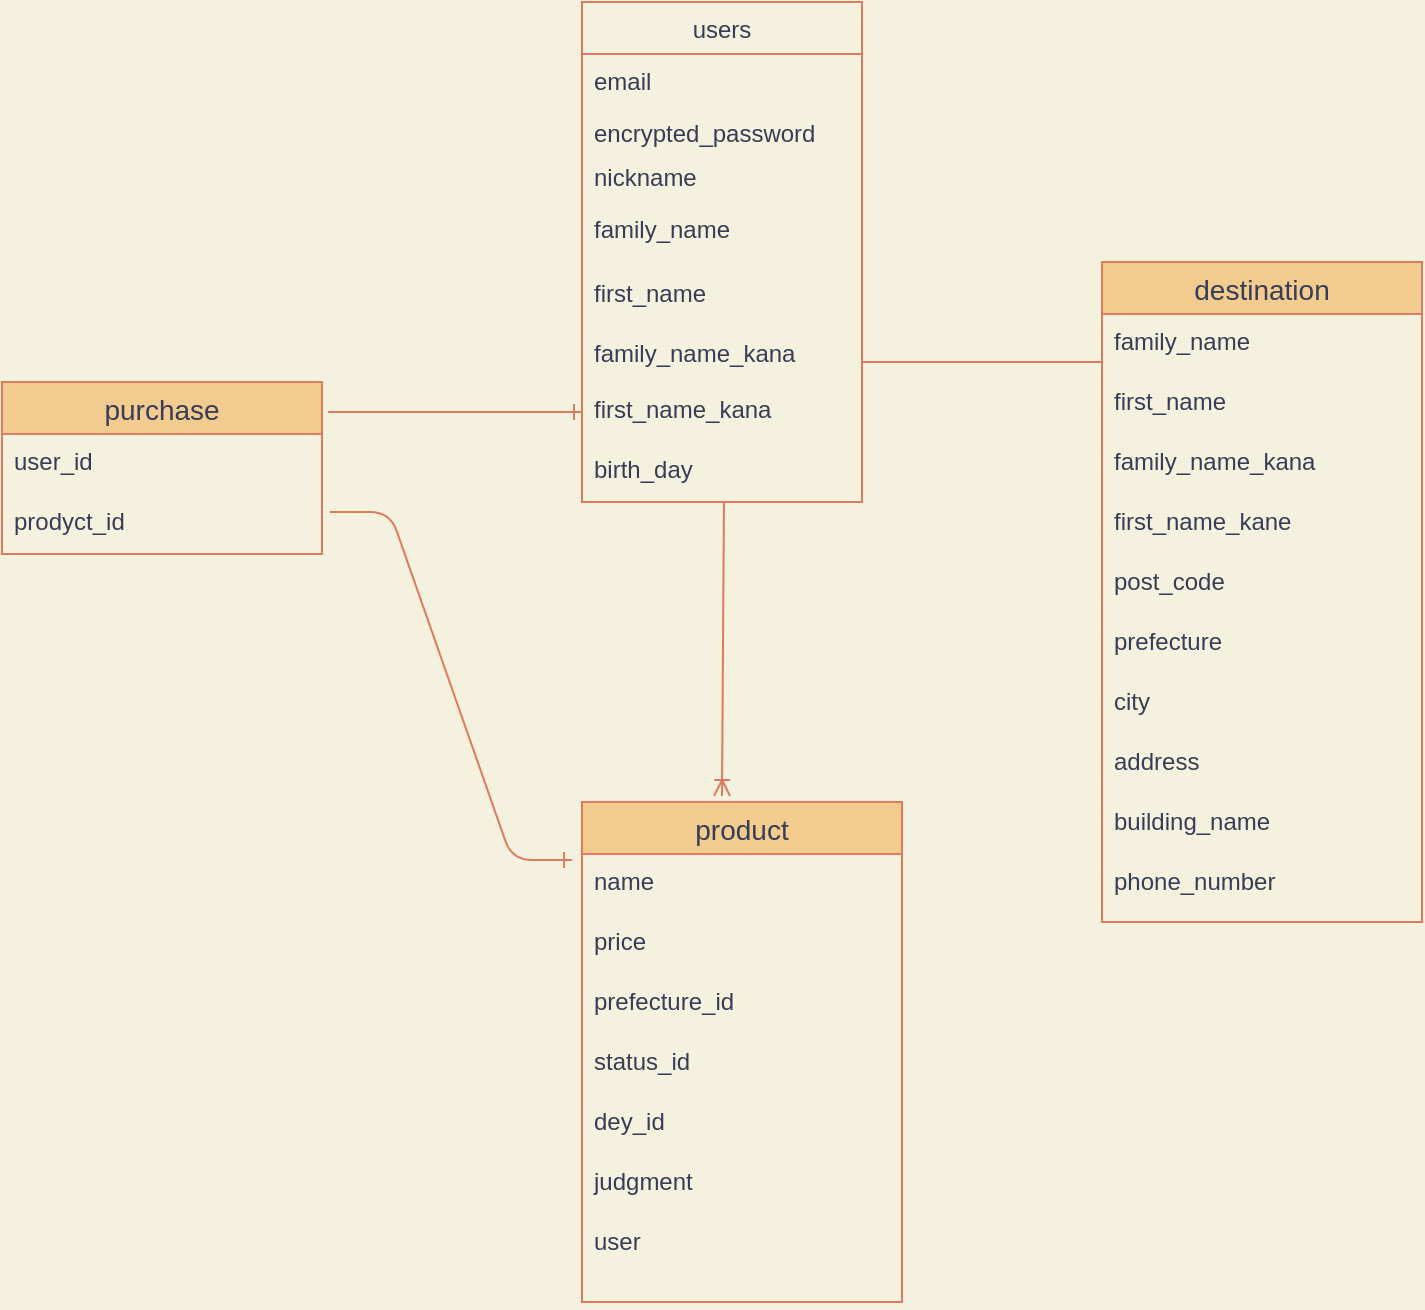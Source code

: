 <mxfile version="13.10.0" type="embed">
    <diagram id="koBaO6ugUMl6Nu8QTtSZ" name="ページ1">
        <mxGraphModel dx="1440" dy="1524" grid="1" gridSize="10" guides="1" tooltips="1" connect="1" arrows="1" fold="1" page="0" pageScale="1" pageWidth="850" pageHeight="1100" background="#F4F1DE" math="0" shadow="0">
            <root>
                <mxCell id="0"/>
                <mxCell id="1" parent="0"/>
                <mxCell id="104" value="users" style="swimlane;fontStyle=0;childLayout=stackLayout;horizontal=1;startSize=26;fillColor=none;horizontalStack=0;resizeParent=1;resizeParentMax=0;resizeLast=0;collapsible=1;marginBottom=0;strokeColor=#E07A5F;fontColor=#393C56;" parent="1" vertex="1">
                    <mxGeometry x="60" y="-630" width="140" height="250" as="geometry"/>
                </mxCell>
                <mxCell id="117" value="email" style="text;strokeColor=none;fillColor=none;align=left;verticalAlign=top;spacingLeft=4;spacingRight=4;overflow=hidden;rotatable=0;points=[[0,0.5],[1,0.5]];portConstraint=eastwest;labelBackgroundColor=none;fontColor=#393C56;" parent="104" vertex="1">
                    <mxGeometry y="26" width="140" height="26" as="geometry"/>
                </mxCell>
                <mxCell id="105" value="encrypted_password" style="text;strokeColor=none;fillColor=none;align=left;verticalAlign=top;spacingLeft=4;spacingRight=4;overflow=hidden;rotatable=0;points=[[0,0.5],[1,0.5]];portConstraint=eastwest;labelBackgroundColor=none;fontColor=#393C56;" parent="104" vertex="1">
                    <mxGeometry y="52" width="140" height="22" as="geometry"/>
                </mxCell>
                <mxCell id="114" value="nickname" style="text;strokeColor=none;fillColor=none;align=left;verticalAlign=top;spacingLeft=4;spacingRight=4;overflow=hidden;rotatable=0;points=[[0,0.5],[1,0.5]];portConstraint=eastwest;labelBackgroundColor=none;fontColor=#393C56;" parent="104" vertex="1">
                    <mxGeometry y="74" width="140" height="26" as="geometry"/>
                </mxCell>
                <mxCell id="116" value="family_name" style="text;strokeColor=none;fillColor=none;align=left;verticalAlign=top;spacingLeft=4;spacingRight=4;overflow=hidden;rotatable=0;points=[[0,0.5],[1,0.5]];portConstraint=eastwest;labelBackgroundColor=none;fontColor=#393C56;" parent="104" vertex="1">
                    <mxGeometry y="100" width="140" height="32" as="geometry"/>
                </mxCell>
                <mxCell id="119" value="first_name&#10;&#10;" style="text;strokeColor=none;fillColor=none;align=left;verticalAlign=top;spacingLeft=4;spacingRight=4;overflow=hidden;rotatable=0;points=[[0,0.5],[1,0.5]];portConstraint=eastwest;labelBackgroundColor=none;fontColor=#393C56;" parent="104" vertex="1">
                    <mxGeometry y="132" width="140" height="30" as="geometry"/>
                </mxCell>
                <mxCell id="125" value="family_name_kana" style="text;strokeColor=none;fillColor=none;align=left;verticalAlign=top;spacingLeft=4;spacingRight=4;overflow=hidden;rotatable=0;points=[[0,0.5],[1,0.5]];portConstraint=eastwest;labelBackgroundColor=none;fontColor=#393C56;" parent="104" vertex="1">
                    <mxGeometry y="162" width="140" height="28" as="geometry"/>
                </mxCell>
                <mxCell id="120" value="first_name_kana" style="text;strokeColor=none;fillColor=none;align=left;verticalAlign=top;spacingLeft=4;spacingRight=4;overflow=hidden;rotatable=0;points=[[0,0.5],[1,0.5]];portConstraint=eastwest;labelBackgroundColor=none;fontColor=#393C56;" parent="104" vertex="1">
                    <mxGeometry y="190" width="140" height="30" as="geometry"/>
                </mxCell>
                <mxCell id="126" value="birth_day" style="text;strokeColor=none;fillColor=none;align=left;verticalAlign=top;spacingLeft=4;spacingRight=4;overflow=hidden;rotatable=0;points=[[0,0.5],[1,0.5]];portConstraint=eastwest;labelBackgroundColor=none;fontColor=#393C56;" parent="104" vertex="1">
                    <mxGeometry y="220" width="140" height="30" as="geometry"/>
                </mxCell>
                <mxCell id="133" value="destination" style="swimlane;fontStyle=0;childLayout=stackLayout;horizontal=1;startSize=26;horizontalStack=0;resizeParent=1;resizeParentMax=0;resizeLast=0;collapsible=1;marginBottom=0;align=center;fontSize=14;labelBackgroundColor=none;fillColor=#F2CC8F;strokeColor=#E07A5F;fontColor=#393C56;" parent="1" vertex="1">
                    <mxGeometry x="320" y="-500" width="160" height="330" as="geometry"/>
                </mxCell>
                <mxCell id="135" value="family_name" style="text;spacingLeft=4;spacingRight=4;overflow=hidden;rotatable=0;points=[[0,0.5],[1,0.5]];portConstraint=eastwest;fontSize=12;fontColor=#393C56;" parent="133" vertex="1">
                    <mxGeometry y="26" width="160" height="30" as="geometry"/>
                </mxCell>
                <mxCell id="137" value="first_name" style="text;strokeColor=none;fillColor=none;spacingLeft=4;spacingRight=4;overflow=hidden;rotatable=0;points=[[0,0.5],[1,0.5]];portConstraint=eastwest;fontSize=12;fontColor=#393C56;" parent="133" vertex="1">
                    <mxGeometry y="56" width="160" height="30" as="geometry"/>
                </mxCell>
                <mxCell id="141" value="family_name_kana" style="text;strokeColor=none;fillColor=none;spacingLeft=4;spacingRight=4;overflow=hidden;rotatable=0;points=[[0,0.5],[1,0.5]];portConstraint=eastwest;fontSize=12;fontColor=#393C56;" parent="133" vertex="1">
                    <mxGeometry y="86" width="160" height="30" as="geometry"/>
                </mxCell>
                <mxCell id="144" value="first_name_kane" style="text;strokeColor=none;fillColor=none;spacingLeft=4;spacingRight=4;overflow=hidden;rotatable=0;points=[[0,0.5],[1,0.5]];portConstraint=eastwest;fontSize=12;fontColor=#393C56;" parent="133" vertex="1">
                    <mxGeometry y="116" width="160" height="30" as="geometry"/>
                </mxCell>
                <mxCell id="143" value="post_code" style="text;strokeColor=none;fillColor=none;spacingLeft=4;spacingRight=4;overflow=hidden;rotatable=0;points=[[0,0.5],[1,0.5]];portConstraint=eastwest;fontSize=12;fontColor=#393C56;" parent="133" vertex="1">
                    <mxGeometry y="146" width="160" height="30" as="geometry"/>
                </mxCell>
                <mxCell id="142" value="prefecture" style="text;strokeColor=none;fillColor=none;spacingLeft=4;spacingRight=4;overflow=hidden;rotatable=0;points=[[0,0.5],[1,0.5]];portConstraint=eastwest;fontSize=12;fontColor=#393C56;" parent="133" vertex="1">
                    <mxGeometry y="176" width="160" height="30" as="geometry"/>
                </mxCell>
                <mxCell id="139" value="city" style="text;strokeColor=none;fillColor=none;spacingLeft=4;spacingRight=4;overflow=hidden;rotatable=0;points=[[0,0.5],[1,0.5]];portConstraint=eastwest;fontSize=12;fontColor=#393C56;" parent="133" vertex="1">
                    <mxGeometry y="206" width="160" height="30" as="geometry"/>
                </mxCell>
                <mxCell id="140" value="address" style="text;strokeColor=none;fillColor=none;spacingLeft=4;spacingRight=4;overflow=hidden;rotatable=0;points=[[0,0.5],[1,0.5]];portConstraint=eastwest;fontSize=12;fontColor=#393C56;" parent="133" vertex="1">
                    <mxGeometry y="236" width="160" height="30" as="geometry"/>
                </mxCell>
                <mxCell id="138" value="building_name" style="text;strokeColor=none;fillColor=none;spacingLeft=4;spacingRight=4;overflow=hidden;rotatable=0;points=[[0,0.5],[1,0.5]];portConstraint=eastwest;fontSize=12;fontColor=#393C56;" parent="133" vertex="1">
                    <mxGeometry y="266" width="160" height="30" as="geometry"/>
                </mxCell>
                <mxCell id="136" value="phone_number&#10;&#10;" style="text;strokeColor=none;fillColor=none;spacingLeft=4;spacingRight=4;overflow=hidden;rotatable=0;points=[[0,0.5],[1,0.5]];portConstraint=eastwest;fontSize=12;fontColor=#393C56;" parent="133" vertex="1">
                    <mxGeometry y="296" width="160" height="34" as="geometry"/>
                </mxCell>
                <mxCell id="145" value="product" style="swimlane;fontStyle=0;childLayout=stackLayout;horizontal=1;startSize=26;horizontalStack=0;resizeParent=1;resizeParentMax=0;resizeLast=0;collapsible=1;marginBottom=0;align=center;fontSize=14;labelBackgroundColor=none;fillColor=#F2CC8F;strokeColor=#E07A5F;fontColor=#393C56;" parent="1" vertex="1">
                    <mxGeometry x="60" y="-230" width="160" height="250" as="geometry"/>
                </mxCell>
                <mxCell id="146" value="name" style="text;strokeColor=none;fillColor=none;spacingLeft=4;spacingRight=4;overflow=hidden;rotatable=0;points=[[0,0.5],[1,0.5]];portConstraint=eastwest;fontSize=12;fontColor=#393C56;" parent="145" vertex="1">
                    <mxGeometry y="26" width="160" height="30" as="geometry"/>
                </mxCell>
                <mxCell id="147" value="price" style="text;strokeColor=none;fillColor=none;spacingLeft=4;spacingRight=4;overflow=hidden;rotatable=0;points=[[0,0.5],[1,0.5]];portConstraint=eastwest;fontSize=12;fontColor=#393C56;" parent="145" vertex="1">
                    <mxGeometry y="56" width="160" height="30" as="geometry"/>
                </mxCell>
                <mxCell id="150" value="prefecture_id" style="text;strokeColor=none;fillColor=none;spacingLeft=4;spacingRight=4;overflow=hidden;rotatable=0;points=[[0,0.5],[1,0.5]];portConstraint=eastwest;fontSize=12;fontColor=#393C56;" parent="145" vertex="1">
                    <mxGeometry y="86" width="160" height="30" as="geometry"/>
                </mxCell>
                <mxCell id="152" value="status_id&#10;&#10;" style="text;strokeColor=none;fillColor=none;spacingLeft=4;spacingRight=4;overflow=hidden;rotatable=0;points=[[0,0.5],[1,0.5]];portConstraint=eastwest;fontSize=12;fontColor=#393C56;" parent="145" vertex="1">
                    <mxGeometry y="116" width="160" height="30" as="geometry"/>
                </mxCell>
                <mxCell id="155" value="dey_id" style="text;strokeColor=none;fillColor=none;spacingLeft=4;spacingRight=4;overflow=hidden;rotatable=0;points=[[0,0.5],[1,0.5]];portConstraint=eastwest;fontSize=12;fontColor=#393C56;" parent="145" vertex="1">
                    <mxGeometry y="146" width="160" height="30" as="geometry"/>
                </mxCell>
                <mxCell id="154" value="judgment" style="text;strokeColor=none;fillColor=none;spacingLeft=4;spacingRight=4;overflow=hidden;rotatable=0;points=[[0,0.5],[1,0.5]];portConstraint=eastwest;fontSize=12;fontColor=#393C56;" parent="145" vertex="1">
                    <mxGeometry y="176" width="160" height="30" as="geometry"/>
                </mxCell>
                <mxCell id="148" value="user&#10;" style="text;strokeColor=none;fillColor=none;spacingLeft=4;spacingRight=4;overflow=hidden;rotatable=0;points=[[0,0.5],[1,0.5]];portConstraint=eastwest;fontSize=12;fontColor=#393C56;" parent="145" vertex="1">
                    <mxGeometry y="206" width="160" height="44" as="geometry"/>
                </mxCell>
                <mxCell id="167" value="" style="fontSize=12;html=1;endArrow=ERoneToMany;exitX=0.507;exitY=1;exitDx=0;exitDy=0;exitPerimeter=0;strokeColor=#E07A5F;fontColor=#393C56;labelBackgroundColor=#F4F1DE;" parent="1" source="126" edge="1">
                    <mxGeometry width="100" height="100" relative="1" as="geometry">
                        <mxPoint x="90" y="-220" as="sourcePoint"/>
                        <mxPoint x="130" y="-233" as="targetPoint"/>
                    </mxGeometry>
                </mxCell>
                <mxCell id="168" style="edgeStyle=none;rounded=0;orthogonalLoop=1;jettySize=auto;html=1;exitX=0.5;exitY=0;exitDx=0;exitDy=0;strokeColor=#E07A5F;fontColor=#393C56;labelBackgroundColor=#F4F1DE;" parent="1" source="145" target="145" edge="1">
                    <mxGeometry relative="1" as="geometry">
                        <Array as="points">
                            <mxPoint x="140" y="-230"/>
                        </Array>
                    </mxGeometry>
                </mxCell>
                <mxCell id="170" value="" style="endArrow=none;html=1;rounded=0;strokeColor=#E07A5F;fontColor=#393C56;labelBackgroundColor=#F4F1DE;" parent="1" edge="1">
                    <mxGeometry relative="1" as="geometry">
                        <mxPoint x="200" y="-450" as="sourcePoint"/>
                        <mxPoint x="320" y="-450" as="targetPoint"/>
                    </mxGeometry>
                </mxCell>
                <mxCell id="190" value="purchase" style="swimlane;fontStyle=0;childLayout=stackLayout;horizontal=1;startSize=26;horizontalStack=0;resizeParent=1;resizeParentMax=0;resizeLast=0;collapsible=1;marginBottom=0;align=center;fontSize=14;labelBackgroundColor=none;fillColor=#F2CC8F;strokeColor=#E07A5F;fontColor=#393C56;" parent="1" vertex="1">
                    <mxGeometry x="-230" y="-440" width="160" height="86" as="geometry"/>
                </mxCell>
                <mxCell id="191" value="user_id" style="text;strokeColor=none;fillColor=none;spacingLeft=4;spacingRight=4;overflow=hidden;rotatable=0;points=[[0,0.5],[1,0.5]];portConstraint=eastwest;fontSize=12;fontColor=#393C56;" parent="190" vertex="1">
                    <mxGeometry y="26" width="160" height="30" as="geometry"/>
                </mxCell>
                <mxCell id="192" value="prodyct_id" style="text;strokeColor=none;fillColor=none;spacingLeft=4;spacingRight=4;overflow=hidden;rotatable=0;points=[[0,0.5],[1,0.5]];portConstraint=eastwest;fontSize=12;fontColor=#393C56;" parent="190" vertex="1">
                    <mxGeometry y="56" width="160" height="30" as="geometry"/>
                </mxCell>
                <mxCell id="194" value="" style="fontSize=12;html=1;endArrow=ERone;endFill=1;entryX=0;entryY=0.5;entryDx=0;entryDy=0;strokeColor=#E07A5F;fontColor=#393C56;labelBackgroundColor=#F4F1DE;" parent="1" target="120" edge="1">
                    <mxGeometry width="100" height="100" relative="1" as="geometry">
                        <mxPoint x="-67" y="-425" as="sourcePoint"/>
                        <mxPoint x="10" y="-300" as="targetPoint"/>
                    </mxGeometry>
                </mxCell>
                <mxCell id="195" value="" style="edgeStyle=entityRelationEdgeStyle;fontSize=12;html=1;endArrow=ERone;endFill=1;exitX=1.025;exitY=0.3;exitDx=0;exitDy=0;exitPerimeter=0;entryX=-0.031;entryY=0.1;entryDx=0;entryDy=0;entryPerimeter=0;strokeColor=#E07A5F;fontColor=#393C56;labelBackgroundColor=#F4F1DE;" parent="1" source="192" target="146" edge="1">
                    <mxGeometry width="100" height="100" relative="1" as="geometry">
                        <mxPoint x="-90" y="-200" as="sourcePoint"/>
                        <mxPoint x="50" y="-220" as="targetPoint"/>
                    </mxGeometry>
                </mxCell>
            </root>
        </mxGraphModel>
    </diagram>
</mxfile>